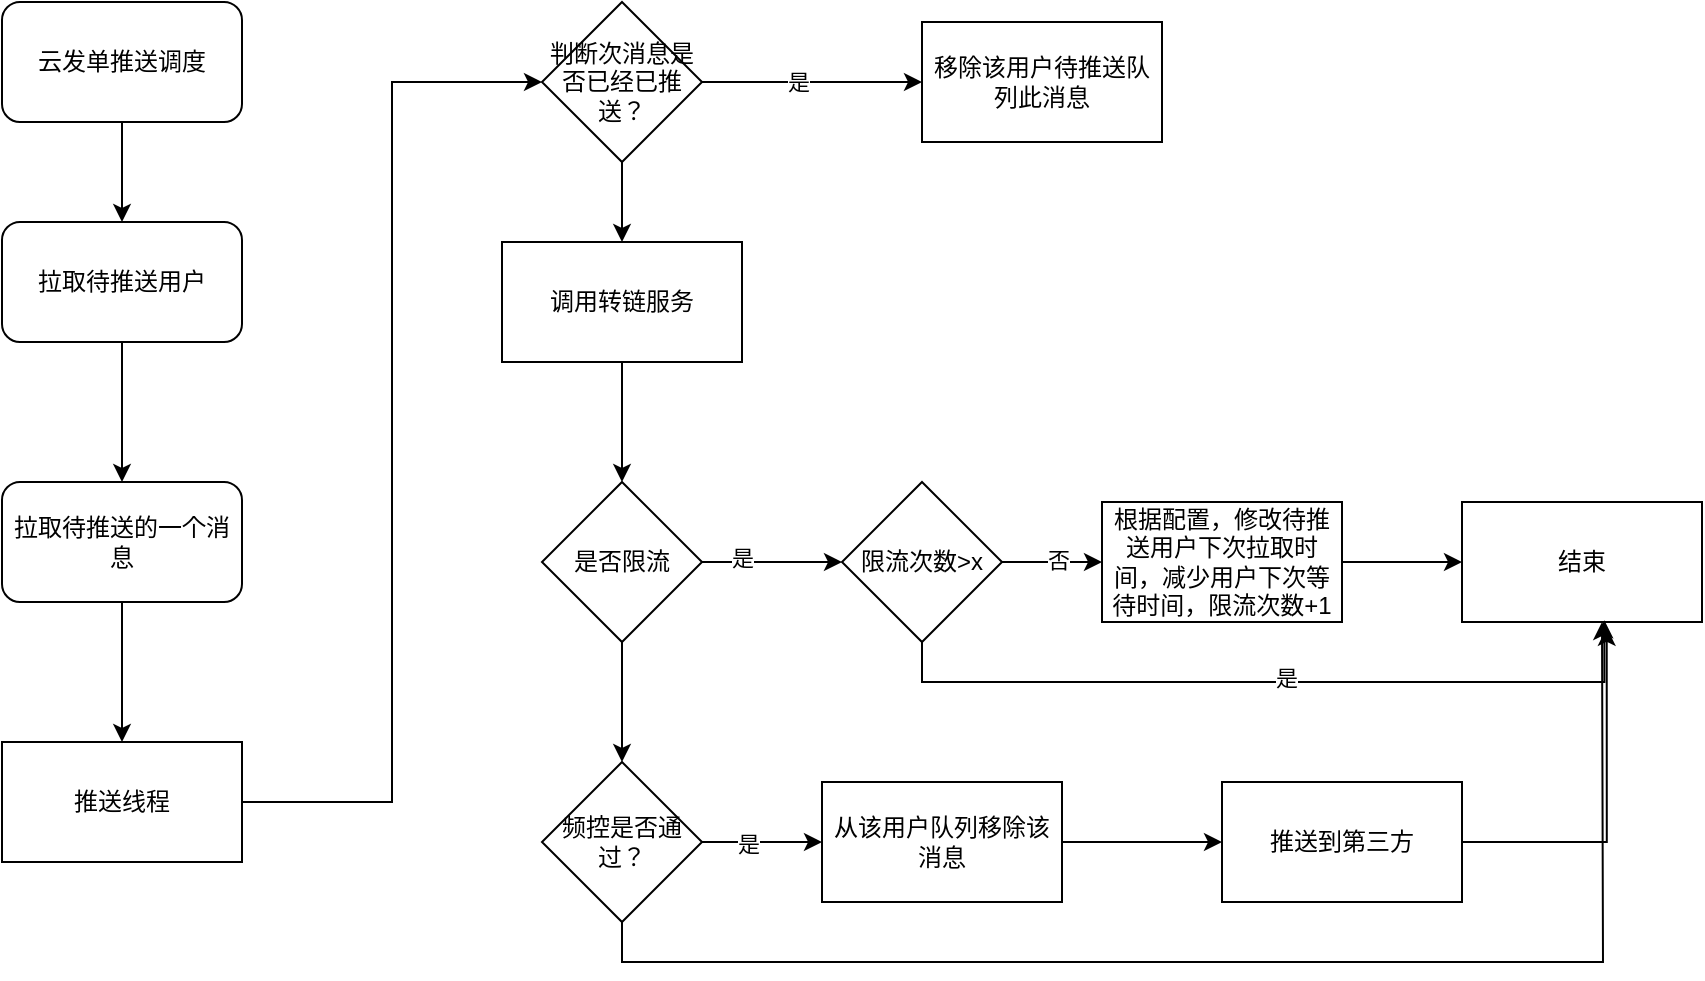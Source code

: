 <mxfile version="27.0.3">
  <diagram name="第 1 页" id="v3UoIV-K40v_R0nd_CR2">
    <mxGraphModel dx="1344" dy="828" grid="1" gridSize="10" guides="1" tooltips="1" connect="1" arrows="1" fold="1" page="1" pageScale="1" pageWidth="827" pageHeight="1169" math="0" shadow="0">
      <root>
        <mxCell id="0" />
        <mxCell id="1" parent="0" />
        <mxCell id="ukhklaAYOwJYBebPquZN-9" value="" style="edgeStyle=orthogonalEdgeStyle;rounded=0;orthogonalLoop=1;jettySize=auto;html=1;" edge="1" parent="1" source="ukhklaAYOwJYBebPquZN-6" target="ukhklaAYOwJYBebPquZN-8">
          <mxGeometry relative="1" as="geometry" />
        </mxCell>
        <mxCell id="ukhklaAYOwJYBebPquZN-6" value="云发单推送调度" style="rounded=1;whiteSpace=wrap;html=1;" vertex="1" parent="1">
          <mxGeometry x="310" y="150" width="120" height="60" as="geometry" />
        </mxCell>
        <mxCell id="ukhklaAYOwJYBebPquZN-11" value="" style="edgeStyle=orthogonalEdgeStyle;rounded=0;orthogonalLoop=1;jettySize=auto;html=1;" edge="1" parent="1" source="ukhklaAYOwJYBebPquZN-8" target="ukhklaAYOwJYBebPquZN-10">
          <mxGeometry relative="1" as="geometry" />
        </mxCell>
        <mxCell id="ukhklaAYOwJYBebPquZN-8" value="拉取待推送用户" style="rounded=1;whiteSpace=wrap;html=1;" vertex="1" parent="1">
          <mxGeometry x="310" y="260" width="120" height="60" as="geometry" />
        </mxCell>
        <mxCell id="ukhklaAYOwJYBebPquZN-13" value="" style="edgeStyle=orthogonalEdgeStyle;rounded=0;orthogonalLoop=1;jettySize=auto;html=1;" edge="1" parent="1" source="ukhklaAYOwJYBebPquZN-10">
          <mxGeometry relative="1" as="geometry">
            <mxPoint x="370" y="520" as="targetPoint" />
          </mxGeometry>
        </mxCell>
        <mxCell id="ukhklaAYOwJYBebPquZN-10" value="拉取待推送的一个消息" style="rounded=1;whiteSpace=wrap;html=1;" vertex="1" parent="1">
          <mxGeometry x="310" y="390" width="120" height="60" as="geometry" />
        </mxCell>
        <mxCell id="ukhklaAYOwJYBebPquZN-29" style="edgeStyle=orthogonalEdgeStyle;rounded=0;orthogonalLoop=1;jettySize=auto;html=1;exitX=1;exitY=0.5;exitDx=0;exitDy=0;entryX=0;entryY=0.5;entryDx=0;entryDy=0;" edge="1" parent="1" source="ukhklaAYOwJYBebPquZN-23" target="ukhklaAYOwJYBebPquZN-26">
          <mxGeometry relative="1" as="geometry" />
        </mxCell>
        <mxCell id="ukhklaAYOwJYBebPquZN-23" value="推送线程" style="whiteSpace=wrap;html=1;" vertex="1" parent="1">
          <mxGeometry x="310" y="520" width="120" height="60" as="geometry" />
        </mxCell>
        <mxCell id="ukhklaAYOwJYBebPquZN-28" value="" style="edgeStyle=orthogonalEdgeStyle;rounded=0;orthogonalLoop=1;jettySize=auto;html=1;" edge="1" parent="1" source="ukhklaAYOwJYBebPquZN-26" target="ukhklaAYOwJYBebPquZN-27">
          <mxGeometry relative="1" as="geometry" />
        </mxCell>
        <mxCell id="ukhklaAYOwJYBebPquZN-30" value="是" style="edgeLabel;html=1;align=center;verticalAlign=middle;resizable=0;points=[];" vertex="1" connectable="0" parent="ukhklaAYOwJYBebPquZN-28">
          <mxGeometry x="-0.125" relative="1" as="geometry">
            <mxPoint as="offset" />
          </mxGeometry>
        </mxCell>
        <mxCell id="ukhklaAYOwJYBebPquZN-32" value="" style="edgeStyle=orthogonalEdgeStyle;rounded=0;orthogonalLoop=1;jettySize=auto;html=1;" edge="1" parent="1" source="ukhklaAYOwJYBebPquZN-26" target="ukhklaAYOwJYBebPquZN-31">
          <mxGeometry relative="1" as="geometry" />
        </mxCell>
        <mxCell id="ukhklaAYOwJYBebPquZN-26" value="判断次消息是否已经已推送？" style="rhombus;whiteSpace=wrap;html=1;" vertex="1" parent="1">
          <mxGeometry x="580" y="150" width="80" height="80" as="geometry" />
        </mxCell>
        <mxCell id="ukhklaAYOwJYBebPquZN-27" value="移除该用户待推送队列此消息" style="whiteSpace=wrap;html=1;" vertex="1" parent="1">
          <mxGeometry x="770" y="160" width="120" height="60" as="geometry" />
        </mxCell>
        <mxCell id="ukhklaAYOwJYBebPquZN-36" value="" style="edgeStyle=orthogonalEdgeStyle;rounded=0;orthogonalLoop=1;jettySize=auto;html=1;" edge="1" parent="1" source="ukhklaAYOwJYBebPquZN-31" target="ukhklaAYOwJYBebPquZN-35">
          <mxGeometry relative="1" as="geometry" />
        </mxCell>
        <mxCell id="ukhklaAYOwJYBebPquZN-31" value="调用转链服务" style="whiteSpace=wrap;html=1;" vertex="1" parent="1">
          <mxGeometry x="560" y="270" width="120" height="60" as="geometry" />
        </mxCell>
        <mxCell id="ukhklaAYOwJYBebPquZN-43" value="" style="edgeStyle=orthogonalEdgeStyle;rounded=0;orthogonalLoop=1;jettySize=auto;html=1;" edge="1" parent="1" source="ukhklaAYOwJYBebPquZN-35" target="ukhklaAYOwJYBebPquZN-42">
          <mxGeometry relative="1" as="geometry" />
        </mxCell>
        <mxCell id="ukhklaAYOwJYBebPquZN-45" value="是" style="edgeLabel;html=1;align=center;verticalAlign=middle;resizable=0;points=[];" vertex="1" connectable="0" parent="ukhklaAYOwJYBebPquZN-43">
          <mxGeometry x="-0.425" y="2" relative="1" as="geometry">
            <mxPoint as="offset" />
          </mxGeometry>
        </mxCell>
        <mxCell id="ukhklaAYOwJYBebPquZN-52" value="" style="edgeStyle=orthogonalEdgeStyle;rounded=0;orthogonalLoop=1;jettySize=auto;html=1;" edge="1" parent="1" source="ukhklaAYOwJYBebPquZN-35" target="ukhklaAYOwJYBebPquZN-51">
          <mxGeometry relative="1" as="geometry" />
        </mxCell>
        <mxCell id="ukhklaAYOwJYBebPquZN-35" value="是否限流" style="rhombus;whiteSpace=wrap;html=1;" vertex="1" parent="1">
          <mxGeometry x="580" y="390" width="80" height="80" as="geometry" />
        </mxCell>
        <mxCell id="ukhklaAYOwJYBebPquZN-40" value="" style="edgeStyle=orthogonalEdgeStyle;rounded=0;orthogonalLoop=1;jettySize=auto;html=1;" edge="1" parent="1" source="ukhklaAYOwJYBebPquZN-37" target="ukhklaAYOwJYBebPquZN-39">
          <mxGeometry relative="1" as="geometry" />
        </mxCell>
        <mxCell id="ukhklaAYOwJYBebPquZN-37" value="根据配置，修改待推送用户下次拉取时间，减少用户下次等待时间，限流次数+1" style="whiteSpace=wrap;html=1;" vertex="1" parent="1">
          <mxGeometry x="860" y="400" width="120" height="60" as="geometry" />
        </mxCell>
        <mxCell id="ukhklaAYOwJYBebPquZN-39" value="结束" style="whiteSpace=wrap;html=1;" vertex="1" parent="1">
          <mxGeometry x="1040" y="400" width="120" height="60" as="geometry" />
        </mxCell>
        <mxCell id="ukhklaAYOwJYBebPquZN-44" style="edgeStyle=orthogonalEdgeStyle;rounded=0;orthogonalLoop=1;jettySize=auto;html=1;exitX=1;exitY=0.5;exitDx=0;exitDy=0;" edge="1" parent="1" source="ukhklaAYOwJYBebPquZN-42" target="ukhklaAYOwJYBebPquZN-37">
          <mxGeometry relative="1" as="geometry" />
        </mxCell>
        <mxCell id="ukhklaAYOwJYBebPquZN-46" value="否" style="edgeLabel;html=1;align=center;verticalAlign=middle;resizable=0;points=[];" vertex="1" connectable="0" parent="ukhklaAYOwJYBebPquZN-44">
          <mxGeometry x="0.125" y="1" relative="1" as="geometry">
            <mxPoint as="offset" />
          </mxGeometry>
        </mxCell>
        <mxCell id="ukhklaAYOwJYBebPquZN-42" value="限流次数&amp;gt;x" style="rhombus;whiteSpace=wrap;html=1;" vertex="1" parent="1">
          <mxGeometry x="730" y="390" width="80" height="80" as="geometry" />
        </mxCell>
        <mxCell id="ukhklaAYOwJYBebPquZN-47" style="edgeStyle=orthogonalEdgeStyle;rounded=0;orthogonalLoop=1;jettySize=auto;html=1;exitX=0.5;exitY=1;exitDx=0;exitDy=0;entryX=0.593;entryY=0.986;entryDx=0;entryDy=0;entryPerimeter=0;" edge="1" parent="1" source="ukhklaAYOwJYBebPquZN-42" target="ukhklaAYOwJYBebPquZN-39">
          <mxGeometry relative="1" as="geometry" />
        </mxCell>
        <mxCell id="ukhklaAYOwJYBebPquZN-48" value="是" style="edgeLabel;html=1;align=center;verticalAlign=middle;resizable=0;points=[];" vertex="1" connectable="0" parent="ukhklaAYOwJYBebPquZN-47">
          <mxGeometry x="0.031" y="2" relative="1" as="geometry">
            <mxPoint as="offset" />
          </mxGeometry>
        </mxCell>
        <mxCell id="ukhklaAYOwJYBebPquZN-54" value="" style="edgeStyle=orthogonalEdgeStyle;rounded=0;orthogonalLoop=1;jettySize=auto;html=1;" edge="1" parent="1" source="ukhklaAYOwJYBebPquZN-51" target="ukhklaAYOwJYBebPquZN-53">
          <mxGeometry relative="1" as="geometry" />
        </mxCell>
        <mxCell id="ukhklaAYOwJYBebPquZN-55" value="是" style="edgeLabel;html=1;align=center;verticalAlign=middle;resizable=0;points=[];" vertex="1" connectable="0" parent="ukhklaAYOwJYBebPquZN-54">
          <mxGeometry x="-0.254" y="-1" relative="1" as="geometry">
            <mxPoint as="offset" />
          </mxGeometry>
        </mxCell>
        <mxCell id="ukhklaAYOwJYBebPquZN-62" style="edgeStyle=orthogonalEdgeStyle;rounded=0;orthogonalLoop=1;jettySize=auto;html=1;exitX=0.5;exitY=1;exitDx=0;exitDy=0;" edge="1" parent="1" source="ukhklaAYOwJYBebPquZN-51">
          <mxGeometry relative="1" as="geometry">
            <mxPoint x="1110" y="460" as="targetPoint" />
          </mxGeometry>
        </mxCell>
        <mxCell id="ukhklaAYOwJYBebPquZN-51" value="频控是否通过？" style="rhombus;whiteSpace=wrap;html=1;" vertex="1" parent="1">
          <mxGeometry x="580" y="530" width="80" height="80" as="geometry" />
        </mxCell>
        <mxCell id="ukhklaAYOwJYBebPquZN-60" value="" style="edgeStyle=orthogonalEdgeStyle;rounded=0;orthogonalLoop=1;jettySize=auto;html=1;" edge="1" parent="1" source="ukhklaAYOwJYBebPquZN-53" target="ukhklaAYOwJYBebPquZN-59">
          <mxGeometry relative="1" as="geometry" />
        </mxCell>
        <mxCell id="ukhklaAYOwJYBebPquZN-53" value="从该用户队列移除该消息" style="whiteSpace=wrap;html=1;" vertex="1" parent="1">
          <mxGeometry x="720" y="540" width="120" height="60" as="geometry" />
        </mxCell>
        <mxCell id="ukhklaAYOwJYBebPquZN-59" value="推送到第三方" style="whiteSpace=wrap;html=1;" vertex="1" parent="1">
          <mxGeometry x="920" y="540" width="120" height="60" as="geometry" />
        </mxCell>
        <mxCell id="ukhklaAYOwJYBebPquZN-61" style="edgeStyle=orthogonalEdgeStyle;rounded=0;orthogonalLoop=1;jettySize=auto;html=1;exitX=1;exitY=0.5;exitDx=0;exitDy=0;entryX=0.603;entryY=1.048;entryDx=0;entryDy=0;entryPerimeter=0;" edge="1" parent="1" source="ukhklaAYOwJYBebPquZN-59" target="ukhklaAYOwJYBebPquZN-39">
          <mxGeometry relative="1" as="geometry" />
        </mxCell>
      </root>
    </mxGraphModel>
  </diagram>
</mxfile>
